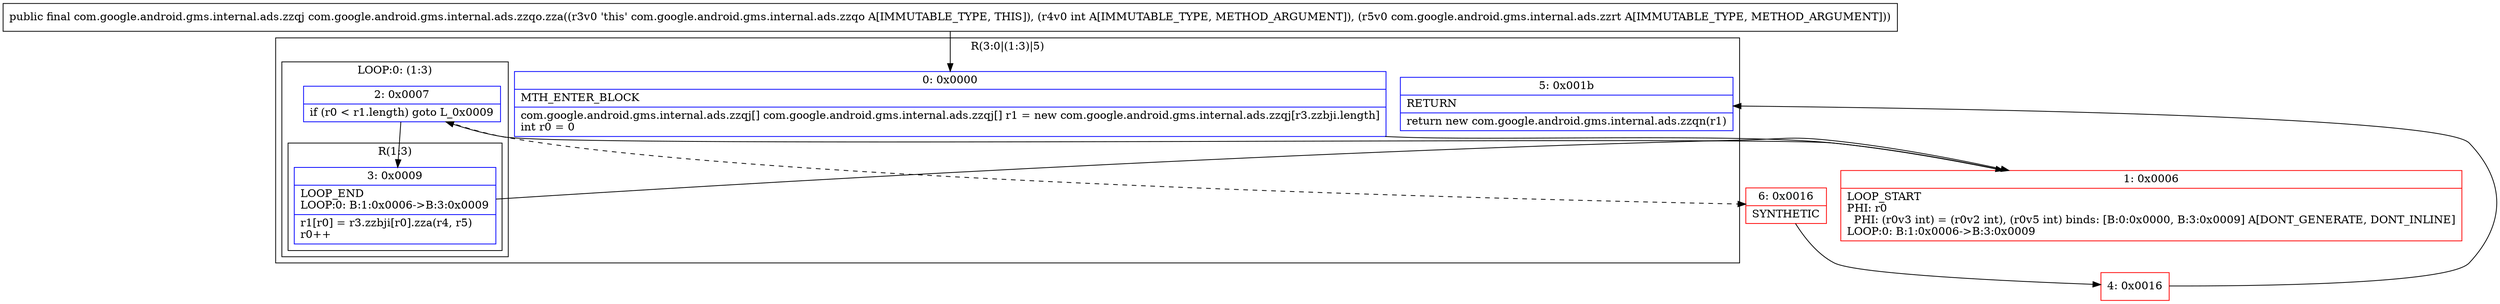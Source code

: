 digraph "CFG forcom.google.android.gms.internal.ads.zzqo.zza(ILcom\/google\/android\/gms\/internal\/ads\/zzrt;)Lcom\/google\/android\/gms\/internal\/ads\/zzqj;" {
subgraph cluster_Region_2109674541 {
label = "R(3:0|(1:3)|5)";
node [shape=record,color=blue];
Node_0 [shape=record,label="{0\:\ 0x0000|MTH_ENTER_BLOCK\l|com.google.android.gms.internal.ads.zzqj[] com.google.android.gms.internal.ads.zzqj[] r1 = new com.google.android.gms.internal.ads.zzqj[r3.zzbji.length]\lint r0 = 0\l}"];
subgraph cluster_LoopRegion_1526871004 {
label = "LOOP:0: (1:3)";
node [shape=record,color=blue];
Node_2 [shape=record,label="{2\:\ 0x0007|if (r0 \< r1.length) goto L_0x0009\l}"];
subgraph cluster_Region_1069701476 {
label = "R(1:3)";
node [shape=record,color=blue];
Node_3 [shape=record,label="{3\:\ 0x0009|LOOP_END\lLOOP:0: B:1:0x0006\-\>B:3:0x0009\l|r1[r0] = r3.zzbji[r0].zza(r4, r5)\lr0++\l}"];
}
}
Node_5 [shape=record,label="{5\:\ 0x001b|RETURN\l|return new com.google.android.gms.internal.ads.zzqn(r1)\l}"];
}
Node_1 [shape=record,color=red,label="{1\:\ 0x0006|LOOP_START\lPHI: r0 \l  PHI: (r0v3 int) = (r0v2 int), (r0v5 int) binds: [B:0:0x0000, B:3:0x0009] A[DONT_GENERATE, DONT_INLINE]\lLOOP:0: B:1:0x0006\-\>B:3:0x0009\l}"];
Node_4 [shape=record,color=red,label="{4\:\ 0x0016}"];
Node_6 [shape=record,color=red,label="{6\:\ 0x0016|SYNTHETIC\l}"];
MethodNode[shape=record,label="{public final com.google.android.gms.internal.ads.zzqj com.google.android.gms.internal.ads.zzqo.zza((r3v0 'this' com.google.android.gms.internal.ads.zzqo A[IMMUTABLE_TYPE, THIS]), (r4v0 int A[IMMUTABLE_TYPE, METHOD_ARGUMENT]), (r5v0 com.google.android.gms.internal.ads.zzrt A[IMMUTABLE_TYPE, METHOD_ARGUMENT])) }"];
MethodNode -> Node_0;
Node_0 -> Node_1;
Node_2 -> Node_3;
Node_2 -> Node_6[style=dashed];
Node_3 -> Node_1;
Node_1 -> Node_2;
Node_4 -> Node_5;
Node_6 -> Node_4;
}

